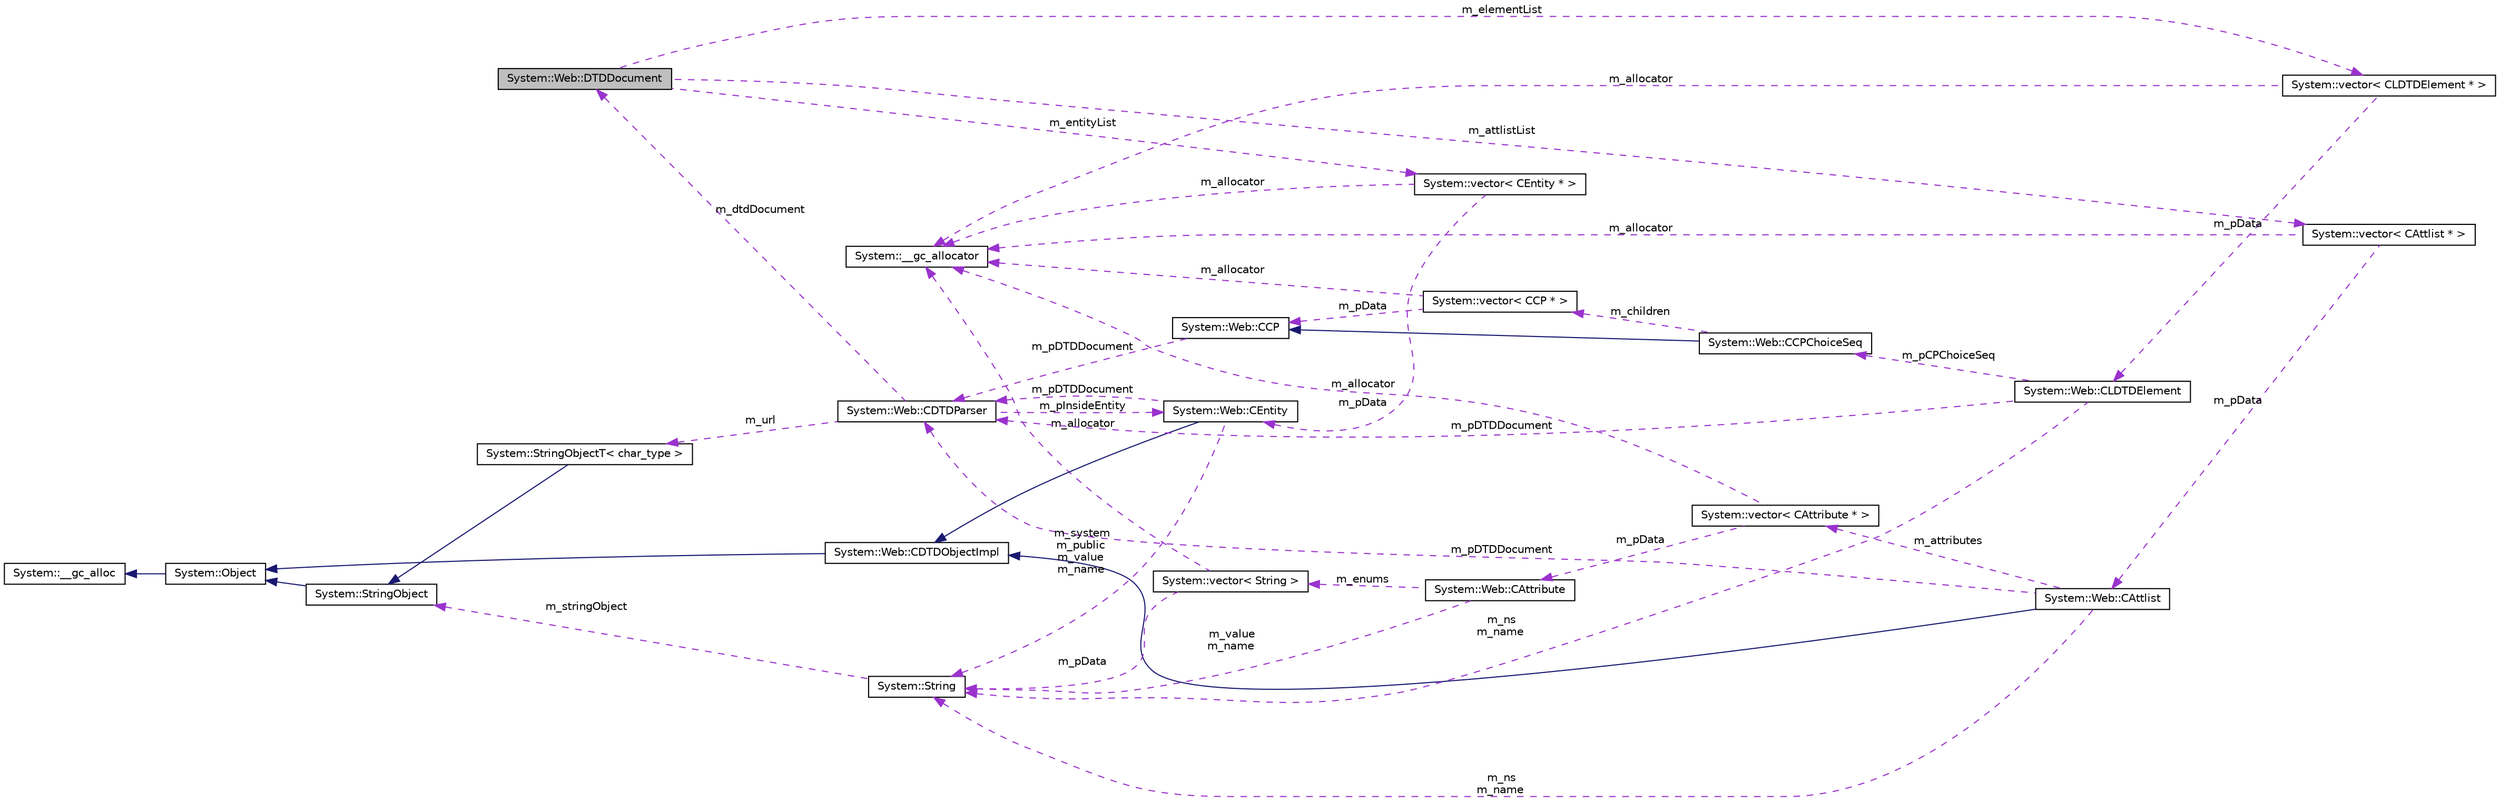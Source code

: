 digraph G
{
  edge [fontname="Helvetica",fontsize="10",labelfontname="Helvetica",labelfontsize="10"];
  node [fontname="Helvetica",fontsize="10",shape=record];
  rankdir="LR";
  Node1 [label="System::Web::DTDDocument",height=0.2,width=0.4,color="black", fillcolor="grey75", style="filled" fontcolor="black"];
  Node2 -> Node1 [dir="back",color="darkorchid3",fontsize="10",style="dashed",label=" m_entityList" ,fontname="Helvetica"];
  Node2 [label="System::vector\< CEntity * \>",height=0.2,width=0.4,color="black", fillcolor="white", style="filled",URL="$class_system_1_1vector.html"];
  Node3 -> Node2 [dir="back",color="darkorchid3",fontsize="10",style="dashed",label=" m_allocator" ,fontname="Helvetica"];
  Node3 [label="System::__gc_allocator",height=0.2,width=0.4,color="black", fillcolor="white", style="filled",URL="$class_system_1_1____gc__allocator.html"];
  Node4 -> Node2 [dir="back",color="darkorchid3",fontsize="10",style="dashed",label=" m_pData" ,fontname="Helvetica"];
  Node4 [label="System::Web::CEntity",height=0.2,width=0.4,color="black", fillcolor="white", style="filled",URL="$class_system_1_1_web_1_1_c_entity.html"];
  Node5 -> Node4 [dir="back",color="midnightblue",fontsize="10",style="solid",fontname="Helvetica"];
  Node5 [label="System::Web::CDTDObjectImpl",height=0.2,width=0.4,color="black", fillcolor="white", style="filled",URL="$class_system_1_1_web_1_1_c_d_t_d_object_impl.html"];
  Node6 -> Node5 [dir="back",color="midnightblue",fontsize="10",style="solid",fontname="Helvetica"];
  Node6 [label="System::Object",height=0.2,width=0.4,color="black", fillcolor="white", style="filled",URL="$class_system_1_1_object.html"];
  Node7 -> Node6 [dir="back",color="midnightblue",fontsize="10",style="solid",fontname="Helvetica"];
  Node7 [label="System::__gc_alloc",height=0.2,width=0.4,color="black", fillcolor="white", style="filled",URL="$class_system_1_1____gc__alloc.html"];
  Node8 -> Node4 [dir="back",color="darkorchid3",fontsize="10",style="dashed",label=" m_pDTDDocument" ,fontname="Helvetica"];
  Node8 [label="System::Web::CDTDParser",height=0.2,width=0.4,color="black", fillcolor="white", style="filled",URL="$class_system_1_1_web_1_1_c_d_t_d_parser.html"];
  Node1 -> Node8 [dir="back",color="darkorchid3",fontsize="10",style="dashed",label=" m_dtdDocument" ,fontname="Helvetica"];
  Node4 -> Node8 [dir="back",color="darkorchid3",fontsize="10",style="dashed",label=" m_pInsideEntity" ,fontname="Helvetica"];
  Node9 -> Node8 [dir="back",color="darkorchid3",fontsize="10",style="dashed",label=" m_url" ,fontname="Helvetica"];
  Node9 [label="System::StringObjectT\< char_type \>",height=0.2,width=0.4,color="black", fillcolor="white", style="filled",URL="$class_system_1_1_string_object_t.html"];
  Node10 -> Node9 [dir="back",color="midnightblue",fontsize="10",style="solid",fontname="Helvetica"];
  Node10 [label="System::StringObject",height=0.2,width=0.4,color="black", fillcolor="white", style="filled",URL="$class_system_1_1_string_object.html"];
  Node6 -> Node10 [dir="back",color="midnightblue",fontsize="10",style="solid",fontname="Helvetica"];
  Node11 -> Node4 [dir="back",color="darkorchid3",fontsize="10",style="dashed",label=" m_system\nm_public\nm_value\nm_name" ,fontname="Helvetica"];
  Node11 [label="System::String",height=0.2,width=0.4,color="black", fillcolor="white", style="filled",URL="$class_system_1_1_string.html"];
  Node10 -> Node11 [dir="back",color="darkorchid3",fontsize="10",style="dashed",label=" m_stringObject" ,fontname="Helvetica"];
  Node12 -> Node1 [dir="back",color="darkorchid3",fontsize="10",style="dashed",label=" m_elementList" ,fontname="Helvetica"];
  Node12 [label="System::vector\< CLDTDElement * \>",height=0.2,width=0.4,color="black", fillcolor="white", style="filled",URL="$class_system_1_1vector.html"];
  Node3 -> Node12 [dir="back",color="darkorchid3",fontsize="10",style="dashed",label=" m_allocator" ,fontname="Helvetica"];
  Node13 -> Node12 [dir="back",color="darkorchid3",fontsize="10",style="dashed",label=" m_pData" ,fontname="Helvetica"];
  Node13 [label="System::Web::CLDTDElement",height=0.2,width=0.4,color="black", fillcolor="white", style="filled",URL="$class_system_1_1_web_1_1_c_l_d_t_d_element.html"];
  Node8 -> Node13 [dir="back",color="darkorchid3",fontsize="10",style="dashed",label=" m_pDTDDocument" ,fontname="Helvetica"];
  Node11 -> Node13 [dir="back",color="darkorchid3",fontsize="10",style="dashed",label=" m_ns\nm_name" ,fontname="Helvetica"];
  Node14 -> Node13 [dir="back",color="darkorchid3",fontsize="10",style="dashed",label=" m_pCPChoiceSeq" ,fontname="Helvetica"];
  Node14 [label="System::Web::CCPChoiceSeq",height=0.2,width=0.4,color="black", fillcolor="white", style="filled",URL="$class_system_1_1_web_1_1_c_c_p_choice_seq.html"];
  Node15 -> Node14 [dir="back",color="midnightblue",fontsize="10",style="solid",fontname="Helvetica"];
  Node15 [label="System::Web::CCP",height=0.2,width=0.4,color="black", fillcolor="white", style="filled",URL="$class_system_1_1_web_1_1_c_c_p.html"];
  Node8 -> Node15 [dir="back",color="darkorchid3",fontsize="10",style="dashed",label=" m_pDTDDocument" ,fontname="Helvetica"];
  Node16 -> Node14 [dir="back",color="darkorchid3",fontsize="10",style="dashed",label=" m_children" ,fontname="Helvetica"];
  Node16 [label="System::vector\< CCP * \>",height=0.2,width=0.4,color="black", fillcolor="white", style="filled",URL="$class_system_1_1vector.html"];
  Node15 -> Node16 [dir="back",color="darkorchid3",fontsize="10",style="dashed",label=" m_pData" ,fontname="Helvetica"];
  Node3 -> Node16 [dir="back",color="darkorchid3",fontsize="10",style="dashed",label=" m_allocator" ,fontname="Helvetica"];
  Node17 -> Node1 [dir="back",color="darkorchid3",fontsize="10",style="dashed",label=" m_attlistList" ,fontname="Helvetica"];
  Node17 [label="System::vector\< CAttlist * \>",height=0.2,width=0.4,color="black", fillcolor="white", style="filled",URL="$class_system_1_1vector.html"];
  Node3 -> Node17 [dir="back",color="darkorchid3",fontsize="10",style="dashed",label=" m_allocator" ,fontname="Helvetica"];
  Node18 -> Node17 [dir="back",color="darkorchid3",fontsize="10",style="dashed",label=" m_pData" ,fontname="Helvetica"];
  Node18 [label="System::Web::CAttlist",height=0.2,width=0.4,color="black", fillcolor="white", style="filled",URL="$class_system_1_1_web_1_1_c_attlist.html"];
  Node5 -> Node18 [dir="back",color="midnightblue",fontsize="10",style="solid",fontname="Helvetica"];
  Node8 -> Node18 [dir="back",color="darkorchid3",fontsize="10",style="dashed",label=" m_pDTDDocument" ,fontname="Helvetica"];
  Node11 -> Node18 [dir="back",color="darkorchid3",fontsize="10",style="dashed",label=" m_ns\nm_name" ,fontname="Helvetica"];
  Node19 -> Node18 [dir="back",color="darkorchid3",fontsize="10",style="dashed",label=" m_attributes" ,fontname="Helvetica"];
  Node19 [label="System::vector\< CAttribute * \>",height=0.2,width=0.4,color="black", fillcolor="white", style="filled",URL="$class_system_1_1vector.html"];
  Node3 -> Node19 [dir="back",color="darkorchid3",fontsize="10",style="dashed",label=" m_allocator" ,fontname="Helvetica"];
  Node20 -> Node19 [dir="back",color="darkorchid3",fontsize="10",style="dashed",label=" m_pData" ,fontname="Helvetica"];
  Node20 [label="System::Web::CAttribute",height=0.2,width=0.4,color="black", fillcolor="white", style="filled",URL="$class_system_1_1_web_1_1_c_attribute.html"];
  Node11 -> Node20 [dir="back",color="darkorchid3",fontsize="10",style="dashed",label=" m_value\nm_name" ,fontname="Helvetica"];
  Node21 -> Node20 [dir="back",color="darkorchid3",fontsize="10",style="dashed",label=" m_enums" ,fontname="Helvetica"];
  Node21 [label="System::vector\< String \>",height=0.2,width=0.4,color="black", fillcolor="white", style="filled",URL="$class_system_1_1vector.html"];
  Node3 -> Node21 [dir="back",color="darkorchid3",fontsize="10",style="dashed",label=" m_allocator" ,fontname="Helvetica"];
  Node11 -> Node21 [dir="back",color="darkorchid3",fontsize="10",style="dashed",label=" m_pData" ,fontname="Helvetica"];
}
